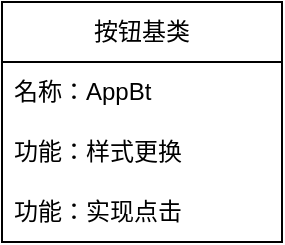 <mxfile version="24.6.5" type="device">
  <diagram id="C5RBs43oDa-KdzZeNtuy" name="Page-1">
    <mxGraphModel dx="698" dy="443" grid="1" gridSize="10" guides="1" tooltips="1" connect="1" arrows="1" fold="1" page="1" pageScale="1" pageWidth="827" pageHeight="1169" math="0" shadow="0">
      <root>
        <mxCell id="WIyWlLk6GJQsqaUBKTNV-0" />
        <mxCell id="WIyWlLk6GJQsqaUBKTNV-1" parent="WIyWlLk6GJQsqaUBKTNV-0" />
        <mxCell id="IByA8s8My7lmgiqtqH1b-4" value="按钮基类" style="swimlane;fontStyle=0;childLayout=stackLayout;horizontal=1;startSize=30;horizontalStack=0;resizeParent=1;resizeParentMax=0;resizeLast=0;collapsible=1;marginBottom=0;whiteSpace=wrap;html=1;" vertex="1" parent="WIyWlLk6GJQsqaUBKTNV-1">
          <mxGeometry x="190" y="100" width="140" height="120" as="geometry" />
        </mxCell>
        <mxCell id="IByA8s8My7lmgiqtqH1b-5" value="名称：AppBt" style="text;strokeColor=none;fillColor=none;align=left;verticalAlign=middle;spacingLeft=4;spacingRight=4;overflow=hidden;points=[[0,0.5],[1,0.5]];portConstraint=eastwest;rotatable=0;whiteSpace=wrap;html=1;" vertex="1" parent="IByA8s8My7lmgiqtqH1b-4">
          <mxGeometry y="30" width="140" height="30" as="geometry" />
        </mxCell>
        <mxCell id="IByA8s8My7lmgiqtqH1b-7" value="功能：样式更换" style="text;strokeColor=none;fillColor=none;align=left;verticalAlign=middle;spacingLeft=4;spacingRight=4;overflow=hidden;points=[[0,0.5],[1,0.5]];portConstraint=eastwest;rotatable=0;whiteSpace=wrap;html=1;" vertex="1" parent="IByA8s8My7lmgiqtqH1b-4">
          <mxGeometry y="60" width="140" height="30" as="geometry" />
        </mxCell>
        <mxCell id="IByA8s8My7lmgiqtqH1b-8" value="功能：实现点击" style="text;strokeColor=none;fillColor=none;align=left;verticalAlign=middle;spacingLeft=4;spacingRight=4;overflow=hidden;points=[[0,0.5],[1,0.5]];portConstraint=eastwest;rotatable=0;whiteSpace=wrap;html=1;" vertex="1" parent="IByA8s8My7lmgiqtqH1b-4">
          <mxGeometry y="90" width="140" height="30" as="geometry" />
        </mxCell>
      </root>
    </mxGraphModel>
  </diagram>
</mxfile>
